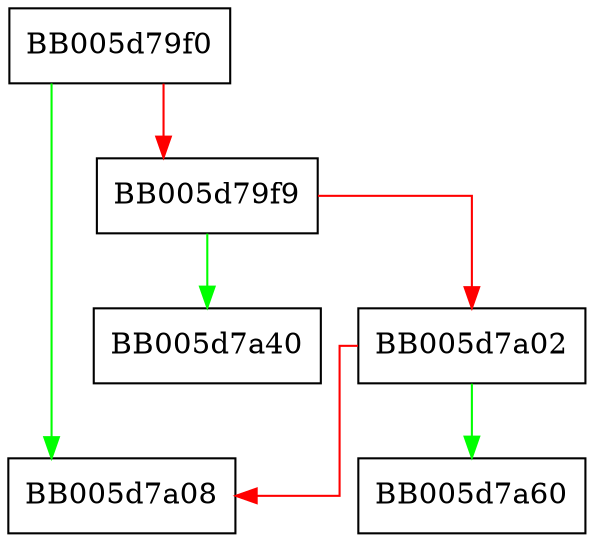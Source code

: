 digraph EVP_PKEY_get_params {
  node [shape="box"];
  graph [splines=ortho];
  BB005d79f0 -> BB005d7a08 [color="green"];
  BB005d79f0 -> BB005d79f9 [color="red"];
  BB005d79f9 -> BB005d7a40 [color="green"];
  BB005d79f9 -> BB005d7a02 [color="red"];
  BB005d7a02 -> BB005d7a60 [color="green"];
  BB005d7a02 -> BB005d7a08 [color="red"];
}